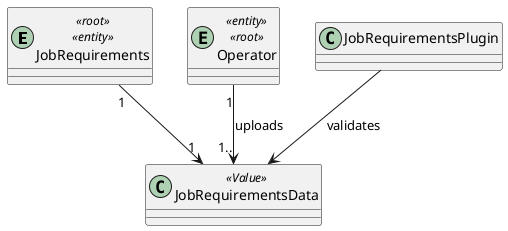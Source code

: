 @startuml

entity JobRequirements <<root>> <<entity>>{

  }

  class JobRequirementsData <<Value>> {

  }

  entity Operator<<entity>> <<root>> { }

  class JobRequirementsPlugin{
  }

JobRequirements "1" --> "1" JobRequirementsData
Operator "1" --> "1.." JobRequirementsData : uploads
JobRequirementsPlugin --> JobRequirementsData : validates
@enduml
